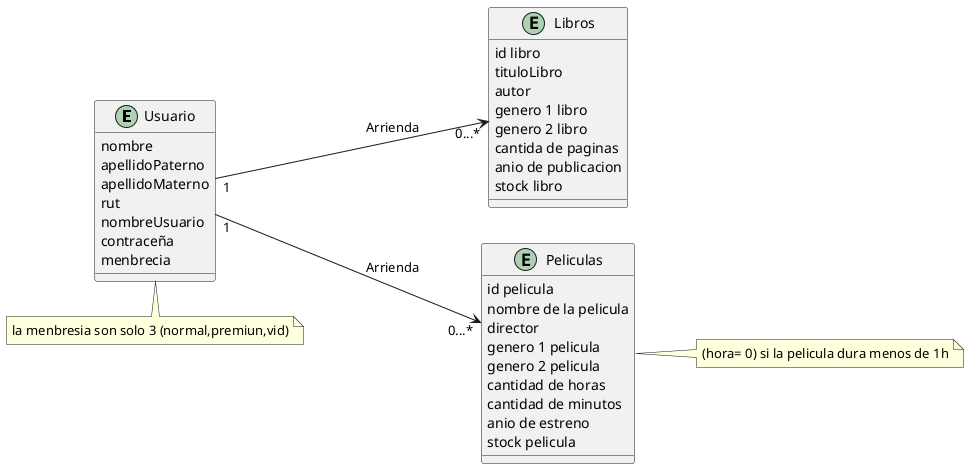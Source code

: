 @startuml
'https://plantuml.com/sequence-diagram

left to right direction

entity Usuario{
nombre
apellidoPaterno
apellidoMaterno
rut
nombreUsuario
contraceña
menbrecia
}

entity Libros{

id libro
tituloLibro
autor
genero 1 libro
genero 2 libro
cantida de paginas
anio de publicacion
stock libro
}

entity Peliculas{

id pelicula
nombre de la pelicula
director
genero 1 pelicula
genero 2 pelicula
cantidad de horas
cantidad de minutos
anio de estreno
stock pelicula
}

note "(hora= 0) si la pelicula dura menos de 1h" as N1
note "la menbresia son solo 3 (normal,premiun,vid)" as N2

Usuario"1" --->"0...*" Peliculas:Arrienda
Usuario"1" ---> "0...*"Libros:Arrienda
Usuario -> N2
Peliculas -->N1


@enduml